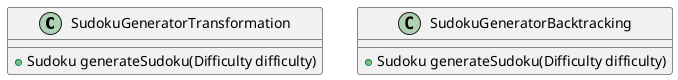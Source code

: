 @startuml
class SudokuGeneratorTransformation {
    + Sudoku generateSudoku(Difficulty difficulty)
}

class SudokuGeneratorBacktracking {
    + Sudoku generateSudoku(Difficulty difficulty)
}

@enduml
